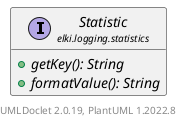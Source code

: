 @startuml
    remove .*\.(Instance|Par|Parameterizer|Factory)$
    set namespaceSeparator none
    hide empty fields
    hide empty methods

    interface "<size:14>Statistic\n<size:10>elki.logging.statistics" as elki.logging.statistics.Statistic [[Statistic.html]] {
        {abstract} +getKey(): String
        {abstract} +formatValue(): String
    }

    center footer UMLDoclet 2.0.19, PlantUML 1.2022.8
@enduml
